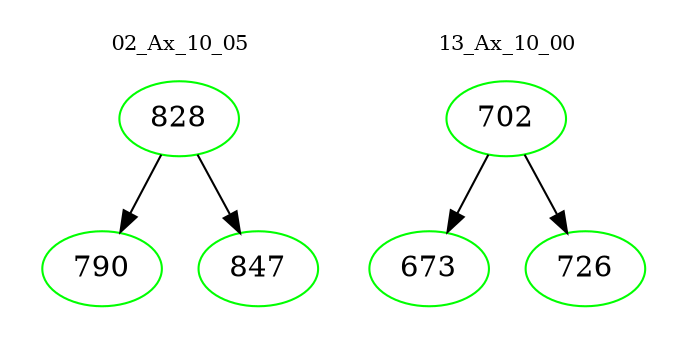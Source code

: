 digraph{
subgraph cluster_0 {
color = white
label = "02_Ax_10_05";
fontsize=10;
T0_828 [label="828", color="green"]
T0_828 -> T0_790 [color="black"]
T0_790 [label="790", color="green"]
T0_828 -> T0_847 [color="black"]
T0_847 [label="847", color="green"]
}
subgraph cluster_1 {
color = white
label = "13_Ax_10_00";
fontsize=10;
T1_702 [label="702", color="green"]
T1_702 -> T1_673 [color="black"]
T1_673 [label="673", color="green"]
T1_702 -> T1_726 [color="black"]
T1_726 [label="726", color="green"]
}
}
